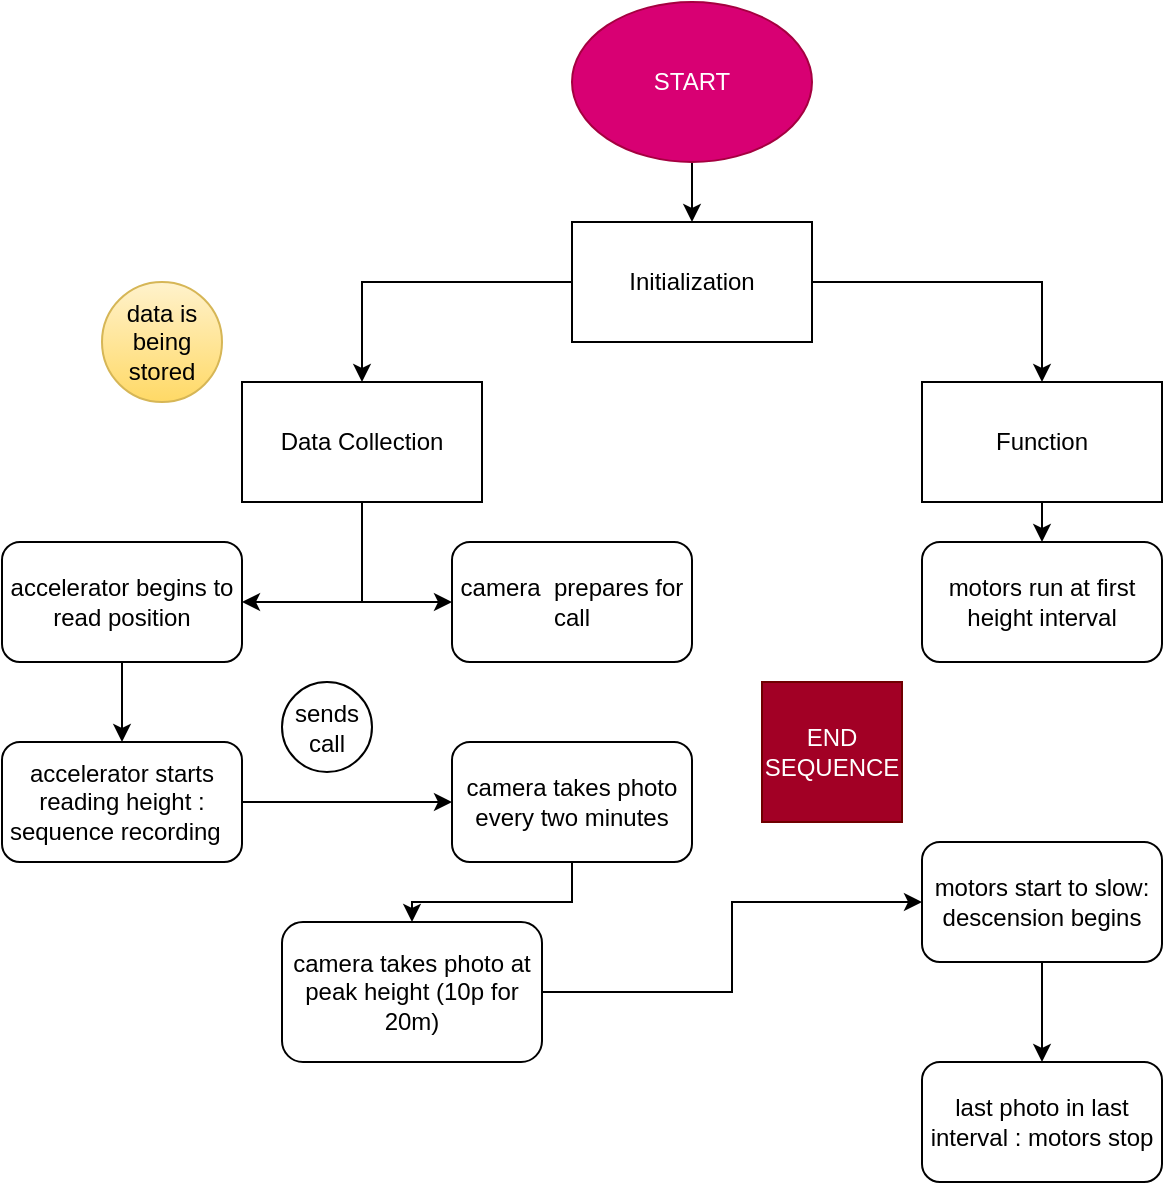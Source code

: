 <mxfile version="16.5.3" type="github">
  <diagram id="1XDdr7d_MW_OjTsVy2eX" name="Page-1">
    <mxGraphModel dx="1662" dy="1894" grid="1" gridSize="10" guides="1" tooltips="1" connect="1" arrows="1" fold="1" page="1" pageScale="1" pageWidth="850" pageHeight="1100" math="0" shadow="0">
      <root>
        <mxCell id="0" />
        <mxCell id="1" parent="0" />
        <mxCell id="EaQt92IO3CX5Ff-rLGZx-6" style="edgeStyle=orthogonalEdgeStyle;rounded=0;orthogonalLoop=1;jettySize=auto;html=1;exitX=0.5;exitY=1;exitDx=0;exitDy=0;" parent="1" source="EaQt92IO3CX5Ff-rLGZx-1" target="EaQt92IO3CX5Ff-rLGZx-2" edge="1">
          <mxGeometry relative="1" as="geometry" />
        </mxCell>
        <mxCell id="EaQt92IO3CX5Ff-rLGZx-1" value="START" style="ellipse;whiteSpace=wrap;html=1;fillColor=#d80073;strokeColor=#A50040;fontColor=#ffffff;" parent="1" vertex="1">
          <mxGeometry x="365" y="-1090" width="120" height="80" as="geometry" />
        </mxCell>
        <mxCell id="EaQt92IO3CX5Ff-rLGZx-7" style="edgeStyle=orthogonalEdgeStyle;rounded=0;orthogonalLoop=1;jettySize=auto;html=1;exitX=0;exitY=0.5;exitDx=0;exitDy=0;entryX=0.5;entryY=0;entryDx=0;entryDy=0;" parent="1" source="EaQt92IO3CX5Ff-rLGZx-2" target="EaQt92IO3CX5Ff-rLGZx-4" edge="1">
          <mxGeometry relative="1" as="geometry">
            <mxPoint x="240" y="-900" as="targetPoint" />
            <Array as="points">
              <mxPoint x="260" y="-950" />
            </Array>
          </mxGeometry>
        </mxCell>
        <mxCell id="EaQt92IO3CX5Ff-rLGZx-8" style="edgeStyle=orthogonalEdgeStyle;rounded=0;orthogonalLoop=1;jettySize=auto;html=1;exitX=1;exitY=0.5;exitDx=0;exitDy=0;entryX=0.5;entryY=0;entryDx=0;entryDy=0;" parent="1" source="EaQt92IO3CX5Ff-rLGZx-2" target="EaQt92IO3CX5Ff-rLGZx-9" edge="1">
          <mxGeometry relative="1" as="geometry">
            <mxPoint x="600" y="-910" as="targetPoint" />
            <Array as="points">
              <mxPoint x="600" y="-950" />
            </Array>
          </mxGeometry>
        </mxCell>
        <mxCell id="EaQt92IO3CX5Ff-rLGZx-2" value="Initialization" style="rounded=0;whiteSpace=wrap;html=1;" parent="1" vertex="1">
          <mxGeometry x="365" y="-980" width="120" height="60" as="geometry" />
        </mxCell>
        <mxCell id="EaQt92IO3CX5Ff-rLGZx-25" style="edgeStyle=none;rounded=0;orthogonalLoop=1;jettySize=auto;html=1;exitX=0.5;exitY=1;exitDx=0;exitDy=0;entryX=1;entryY=0.5;entryDx=0;entryDy=0;" parent="1" source="EaQt92IO3CX5Ff-rLGZx-4" target="EaQt92IO3CX5Ff-rLGZx-14" edge="1">
          <mxGeometry relative="1" as="geometry">
            <mxPoint x="260" y="-780" as="targetPoint" />
            <Array as="points">
              <mxPoint x="260" y="-790" />
            </Array>
          </mxGeometry>
        </mxCell>
        <mxCell id="EaQt92IO3CX5Ff-rLGZx-26" style="edgeStyle=none;rounded=0;orthogonalLoop=1;jettySize=auto;html=1;exitX=0.5;exitY=1;exitDx=0;exitDy=0;entryX=0;entryY=0.5;entryDx=0;entryDy=0;" parent="1" source="EaQt92IO3CX5Ff-rLGZx-4" target="EaQt92IO3CX5Ff-rLGZx-15" edge="1">
          <mxGeometry relative="1" as="geometry">
            <mxPoint x="280" y="-760" as="targetPoint" />
            <Array as="points">
              <mxPoint x="260" y="-790" />
            </Array>
          </mxGeometry>
        </mxCell>
        <mxCell id="EaQt92IO3CX5Ff-rLGZx-4" value="Data Collection" style="rounded=0;whiteSpace=wrap;html=1;" parent="1" vertex="1">
          <mxGeometry x="200" y="-900" width="120" height="60" as="geometry" />
        </mxCell>
        <mxCell id="EaQt92IO3CX5Ff-rLGZx-16" style="edgeStyle=none;rounded=0;orthogonalLoop=1;jettySize=auto;html=1;exitX=0.5;exitY=1;exitDx=0;exitDy=0;entryX=0.5;entryY=0;entryDx=0;entryDy=0;" parent="1" source="EaQt92IO3CX5Ff-rLGZx-9" target="EaQt92IO3CX5Ff-rLGZx-13" edge="1">
          <mxGeometry relative="1" as="geometry" />
        </mxCell>
        <mxCell id="EaQt92IO3CX5Ff-rLGZx-9" value="Function" style="rounded=0;whiteSpace=wrap;html=1;" parent="1" vertex="1">
          <mxGeometry x="540" y="-900" width="120" height="60" as="geometry" />
        </mxCell>
        <mxCell id="EaQt92IO3CX5Ff-rLGZx-13" value="motors run at first height interval" style="rounded=1;whiteSpace=wrap;html=1;" parent="1" vertex="1">
          <mxGeometry x="540" y="-820" width="120" height="60" as="geometry" />
        </mxCell>
        <mxCell id="EaQt92IO3CX5Ff-rLGZx-27" style="edgeStyle=orthogonalEdgeStyle;rounded=0;orthogonalLoop=1;jettySize=auto;html=1;exitX=0.5;exitY=1;exitDx=0;exitDy=0;" parent="1" source="EaQt92IO3CX5Ff-rLGZx-14" target="EaQt92IO3CX5Ff-rLGZx-22" edge="1">
          <mxGeometry relative="1" as="geometry" />
        </mxCell>
        <mxCell id="EaQt92IO3CX5Ff-rLGZx-14" value="accelerator begins to read position" style="rounded=1;whiteSpace=wrap;html=1;" parent="1" vertex="1">
          <mxGeometry x="80" y="-820" width="120" height="60" as="geometry" />
        </mxCell>
        <mxCell id="EaQt92IO3CX5Ff-rLGZx-15" value="&lt;span&gt;camera&amp;nbsp; prepares for call&lt;/span&gt;" style="rounded=1;whiteSpace=wrap;html=1;" parent="1" vertex="1">
          <mxGeometry x="305" y="-820" width="120" height="60" as="geometry" />
        </mxCell>
        <mxCell id="EaQt92IO3CX5Ff-rLGZx-17" value="data is being stored" style="ellipse;whiteSpace=wrap;html=1;aspect=fixed;fillColor=#fff2cc;strokeColor=#d6b656;gradientColor=#ffd966;" parent="1" vertex="1">
          <mxGeometry x="130" y="-950" width="60" height="60" as="geometry" />
        </mxCell>
        <mxCell id="EaQt92IO3CX5Ff-rLGZx-30" style="edgeStyle=orthogonalEdgeStyle;rounded=0;orthogonalLoop=1;jettySize=auto;html=1;exitX=1;exitY=0.5;exitDx=0;exitDy=0;entryX=0;entryY=0.5;entryDx=0;entryDy=0;" parent="1" source="EaQt92IO3CX5Ff-rLGZx-22" target="EaQt92IO3CX5Ff-rLGZx-23" edge="1">
          <mxGeometry relative="1" as="geometry" />
        </mxCell>
        <mxCell id="EaQt92IO3CX5Ff-rLGZx-22" value="accelerator starts reading height : sequence recording&amp;nbsp;&amp;nbsp;" style="rounded=1;whiteSpace=wrap;html=1;" parent="1" vertex="1">
          <mxGeometry x="80" y="-720" width="120" height="60" as="geometry" />
        </mxCell>
        <mxCell id="EaQt92IO3CX5Ff-rLGZx-33" style="edgeStyle=orthogonalEdgeStyle;rounded=0;orthogonalLoop=1;jettySize=auto;html=1;exitX=0.5;exitY=1;exitDx=0;exitDy=0;" parent="1" source="EaQt92IO3CX5Ff-rLGZx-23" target="EaQt92IO3CX5Ff-rLGZx-31" edge="1">
          <mxGeometry relative="1" as="geometry" />
        </mxCell>
        <mxCell id="EaQt92IO3CX5Ff-rLGZx-23" value="camera takes photo every two minutes" style="rounded=1;whiteSpace=wrap;html=1;" parent="1" vertex="1">
          <mxGeometry x="305" y="-720" width="120" height="60" as="geometry" />
        </mxCell>
        <mxCell id="EaQt92IO3CX5Ff-rLGZx-24" value="sends call" style="ellipse;whiteSpace=wrap;html=1;aspect=fixed;" parent="1" vertex="1">
          <mxGeometry x="220" y="-750" width="45" height="45" as="geometry" />
        </mxCell>
        <mxCell id="EaQt92IO3CX5Ff-rLGZx-34" style="edgeStyle=orthogonalEdgeStyle;rounded=0;orthogonalLoop=1;jettySize=auto;html=1;exitX=1;exitY=0.5;exitDx=0;exitDy=0;entryX=0;entryY=0.5;entryDx=0;entryDy=0;" parent="1" source="EaQt92IO3CX5Ff-rLGZx-31" target="EaQt92IO3CX5Ff-rLGZx-32" edge="1">
          <mxGeometry relative="1" as="geometry" />
        </mxCell>
        <mxCell id="EaQt92IO3CX5Ff-rLGZx-31" value="camera takes photo at peak height (10p for 20m)" style="rounded=1;whiteSpace=wrap;html=1;" parent="1" vertex="1">
          <mxGeometry x="220" y="-630" width="130" height="70" as="geometry" />
        </mxCell>
        <mxCell id="EaQt92IO3CX5Ff-rLGZx-40" style="edgeStyle=orthogonalEdgeStyle;rounded=0;orthogonalLoop=1;jettySize=auto;html=1;exitX=0.5;exitY=1;exitDx=0;exitDy=0;" parent="1" source="EaQt92IO3CX5Ff-rLGZx-32" target="EaQt92IO3CX5Ff-rLGZx-38" edge="1">
          <mxGeometry relative="1" as="geometry" />
        </mxCell>
        <mxCell id="EaQt92IO3CX5Ff-rLGZx-32" value="motors start to slow: descension begins" style="rounded=1;whiteSpace=wrap;html=1;" parent="1" vertex="1">
          <mxGeometry x="540" y="-670" width="120" height="60" as="geometry" />
        </mxCell>
        <mxCell id="EaQt92IO3CX5Ff-rLGZx-37" value="END SEQUENCE" style="whiteSpace=wrap;html=1;aspect=fixed;fillColor=#a20025;strokeColor=#6F0000;fontColor=#ffffff;" parent="1" vertex="1">
          <mxGeometry x="460" y="-750" width="70" height="70" as="geometry" />
        </mxCell>
        <mxCell id="EaQt92IO3CX5Ff-rLGZx-38" value="last photo in last interval : motors stop" style="rounded=1;whiteSpace=wrap;html=1;" parent="1" vertex="1">
          <mxGeometry x="540" y="-560" width="120" height="60" as="geometry" />
        </mxCell>
      </root>
    </mxGraphModel>
  </diagram>
</mxfile>
